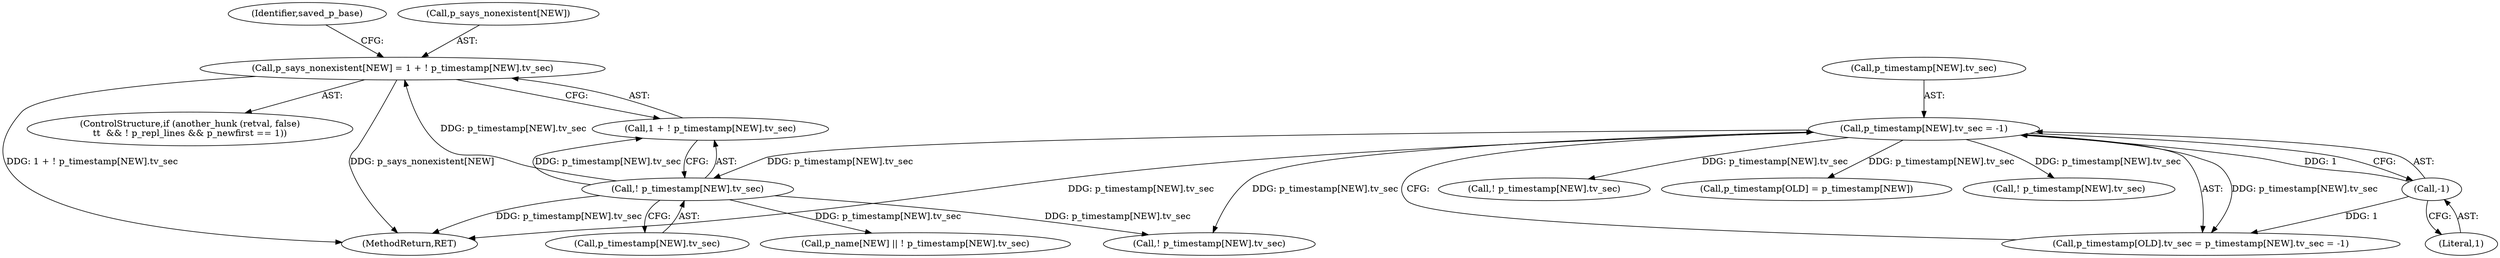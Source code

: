 digraph "0_savannah_17953b5893f7c9835f0dd2a704ba04e0371d2cbd_0@array" {
"1001531" [label="(Call,p_says_nonexistent[NEW] = 1 + ! p_timestamp[NEW].tv_sec)"];
"1001537" [label="(Call,! p_timestamp[NEW].tv_sec)"];
"1000315" [label="(Call,p_timestamp[NEW].tv_sec = -1)"];
"1000321" [label="(Call,-1)"];
"1001544" [label="(Identifier,saved_p_base)"];
"1001532" [label="(Call,p_says_nonexistent[NEW])"];
"1001535" [label="(Call,1 + ! p_timestamp[NEW].tv_sec)"];
"1001537" [label="(Call,! p_timestamp[NEW].tv_sec)"];
"1001564" [label="(Call,! p_timestamp[NEW].tv_sec)"];
"1002119" [label="(MethodReturn,RET)"];
"1001520" [label="(ControlStructure,if (another_hunk (retval, false)\n\t\t  && ! p_repl_lines && p_newfirst == 1))"];
"1000321" [label="(Call,-1)"];
"1000315" [label="(Call,p_timestamp[NEW].tv_sec = -1)"];
"1001363" [label="(Call,! p_timestamp[NEW].tv_sec)"];
"1000322" [label="(Literal,1)"];
"1001560" [label="(Call,p_name[NEW] || ! p_timestamp[NEW].tv_sec)"];
"1000309" [label="(Call,p_timestamp[OLD].tv_sec = p_timestamp[NEW].tv_sec = -1)"];
"1001538" [label="(Call,p_timestamp[NEW].tv_sec)"];
"1000316" [label="(Call,p_timestamp[NEW].tv_sec)"];
"1001247" [label="(Call,p_timestamp[OLD] = p_timestamp[NEW])"];
"1001399" [label="(Call,! p_timestamp[NEW].tv_sec)"];
"1001531" [label="(Call,p_says_nonexistent[NEW] = 1 + ! p_timestamp[NEW].tv_sec)"];
"1001531" -> "1001520"  [label="AST: "];
"1001531" -> "1001535"  [label="CFG: "];
"1001532" -> "1001531"  [label="AST: "];
"1001535" -> "1001531"  [label="AST: "];
"1001544" -> "1001531"  [label="CFG: "];
"1001531" -> "1002119"  [label="DDG: 1 + ! p_timestamp[NEW].tv_sec"];
"1001531" -> "1002119"  [label="DDG: p_says_nonexistent[NEW]"];
"1001537" -> "1001531"  [label="DDG: p_timestamp[NEW].tv_sec"];
"1001537" -> "1001535"  [label="AST: "];
"1001537" -> "1001538"  [label="CFG: "];
"1001538" -> "1001537"  [label="AST: "];
"1001535" -> "1001537"  [label="CFG: "];
"1001537" -> "1002119"  [label="DDG: p_timestamp[NEW].tv_sec"];
"1001537" -> "1001535"  [label="DDG: p_timestamp[NEW].tv_sec"];
"1000315" -> "1001537"  [label="DDG: p_timestamp[NEW].tv_sec"];
"1001537" -> "1001560"  [label="DDG: p_timestamp[NEW].tv_sec"];
"1001537" -> "1001564"  [label="DDG: p_timestamp[NEW].tv_sec"];
"1000315" -> "1000309"  [label="AST: "];
"1000315" -> "1000321"  [label="CFG: "];
"1000316" -> "1000315"  [label="AST: "];
"1000321" -> "1000315"  [label="AST: "];
"1000309" -> "1000315"  [label="CFG: "];
"1000315" -> "1002119"  [label="DDG: p_timestamp[NEW].tv_sec"];
"1000315" -> "1000309"  [label="DDG: p_timestamp[NEW].tv_sec"];
"1000321" -> "1000315"  [label="DDG: 1"];
"1000315" -> "1001247"  [label="DDG: p_timestamp[NEW].tv_sec"];
"1000315" -> "1001363"  [label="DDG: p_timestamp[NEW].tv_sec"];
"1000315" -> "1001399"  [label="DDG: p_timestamp[NEW].tv_sec"];
"1000315" -> "1001564"  [label="DDG: p_timestamp[NEW].tv_sec"];
"1000321" -> "1000322"  [label="CFG: "];
"1000322" -> "1000321"  [label="AST: "];
"1000321" -> "1000309"  [label="DDG: 1"];
}
